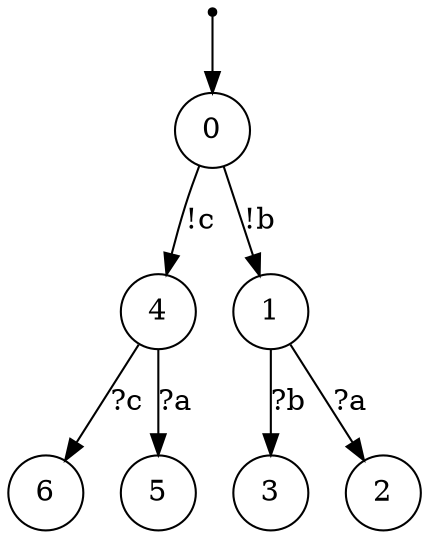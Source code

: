 digraph {
 node [shape=point] ENTRY
 node [shape=circle]
 ENTRY -> 0
0 -> 4 [label="!c"]
4 -> 6 [label="?c"]
4 -> 5 [label="?a"]
0 -> 1 [label="!b"]
1 -> 3 [label="?b"]
1 -> 2 [label="?a"]
}